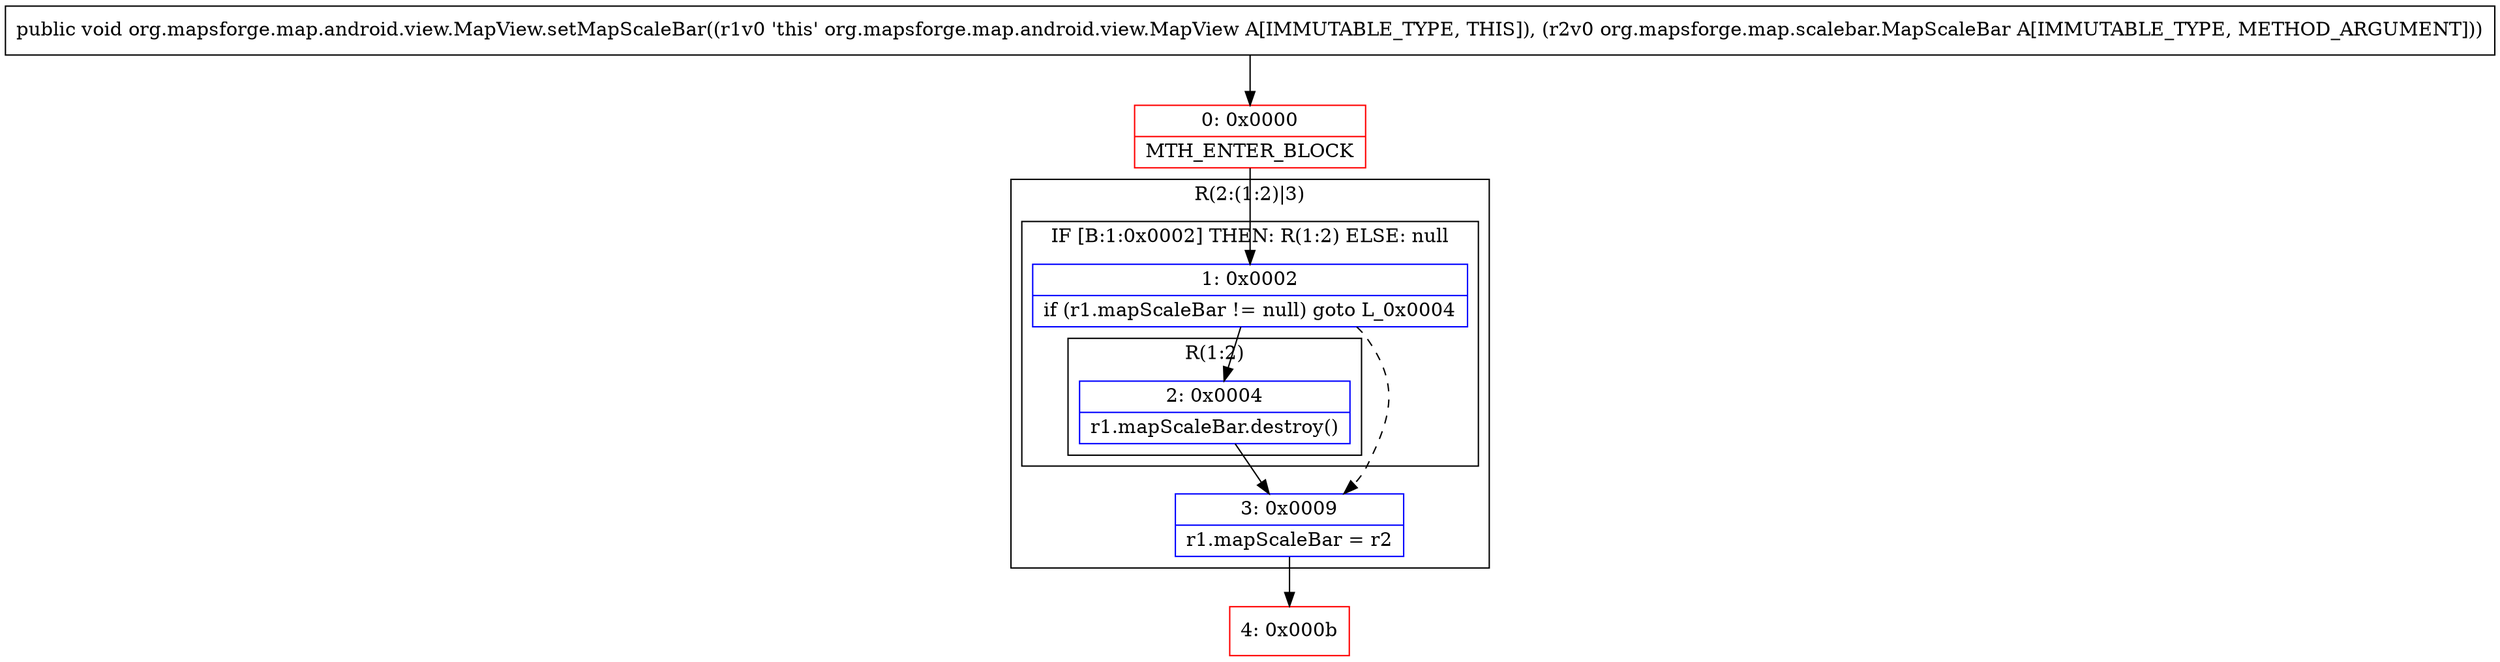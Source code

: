 digraph "CFG fororg.mapsforge.map.android.view.MapView.setMapScaleBar(Lorg\/mapsforge\/map\/scalebar\/MapScaleBar;)V" {
subgraph cluster_Region_552831619 {
label = "R(2:(1:2)|3)";
node [shape=record,color=blue];
subgraph cluster_IfRegion_98417326 {
label = "IF [B:1:0x0002] THEN: R(1:2) ELSE: null";
node [shape=record,color=blue];
Node_1 [shape=record,label="{1\:\ 0x0002|if (r1.mapScaleBar != null) goto L_0x0004\l}"];
subgraph cluster_Region_1354354254 {
label = "R(1:2)";
node [shape=record,color=blue];
Node_2 [shape=record,label="{2\:\ 0x0004|r1.mapScaleBar.destroy()\l}"];
}
}
Node_3 [shape=record,label="{3\:\ 0x0009|r1.mapScaleBar = r2\l}"];
}
Node_0 [shape=record,color=red,label="{0\:\ 0x0000|MTH_ENTER_BLOCK\l}"];
Node_4 [shape=record,color=red,label="{4\:\ 0x000b}"];
MethodNode[shape=record,label="{public void org.mapsforge.map.android.view.MapView.setMapScaleBar((r1v0 'this' org.mapsforge.map.android.view.MapView A[IMMUTABLE_TYPE, THIS]), (r2v0 org.mapsforge.map.scalebar.MapScaleBar A[IMMUTABLE_TYPE, METHOD_ARGUMENT])) }"];
MethodNode -> Node_0;
Node_1 -> Node_2;
Node_1 -> Node_3[style=dashed];
Node_2 -> Node_3;
Node_3 -> Node_4;
Node_0 -> Node_1;
}

